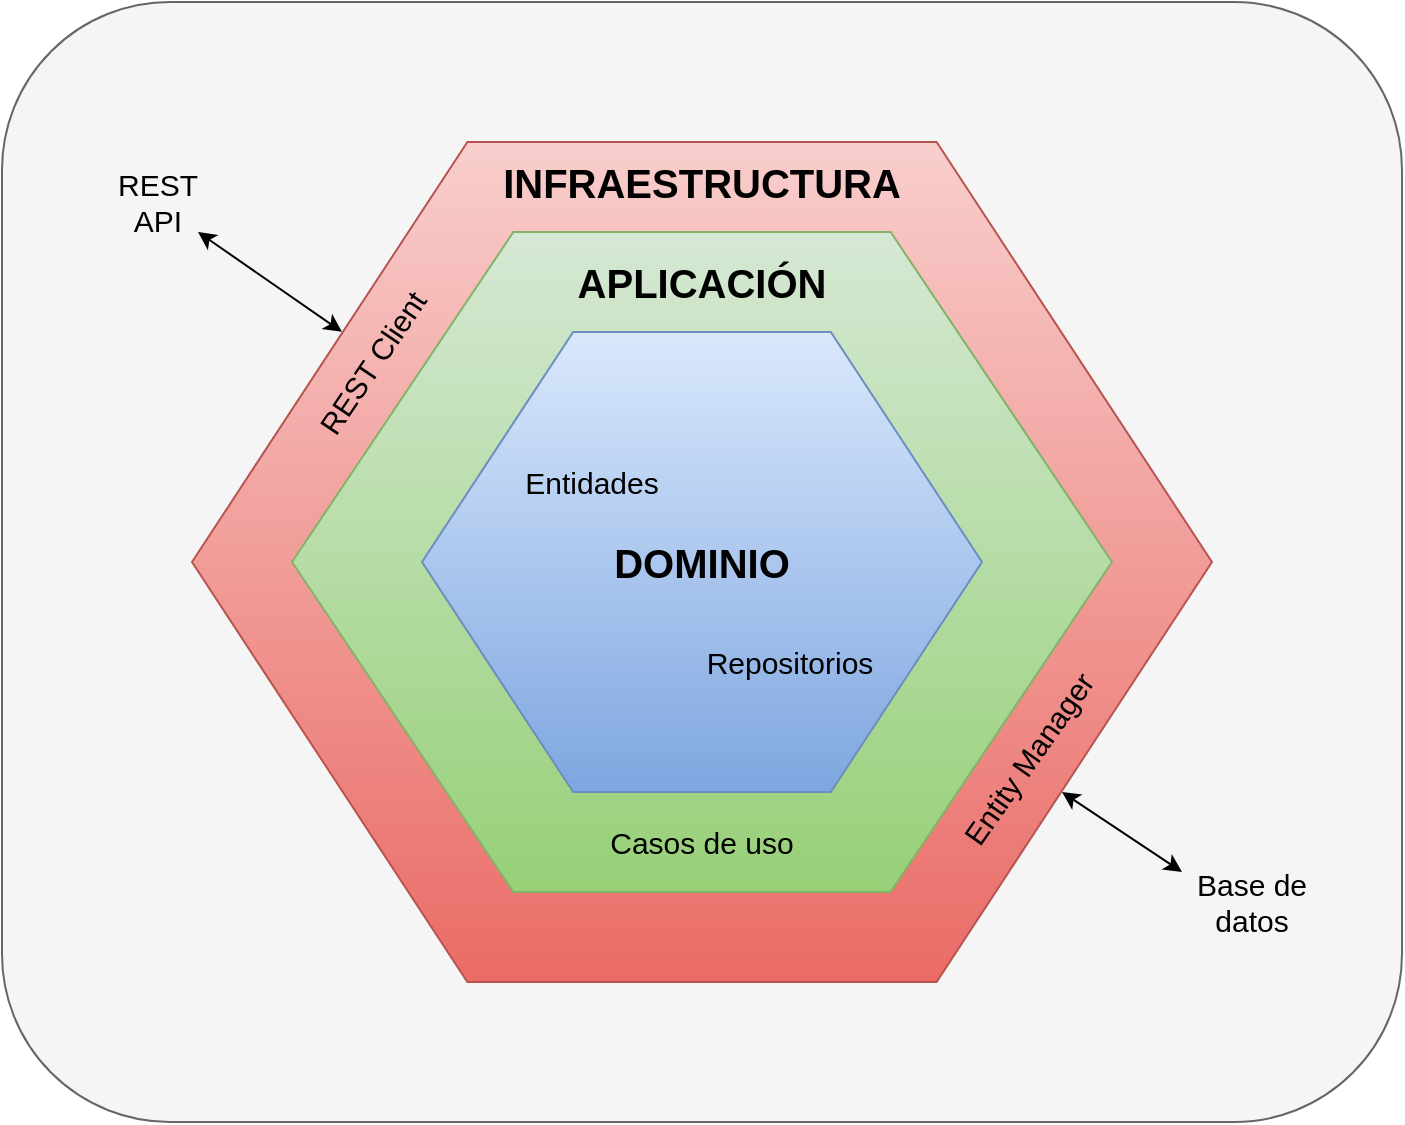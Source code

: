 <mxfile version="15.8.2" type="device"><diagram id="J8h98rFYvVoLog7I8H5e" name="Page-1"><mxGraphModel dx="1422" dy="705" grid="1" gridSize="10" guides="1" tooltips="1" connect="1" arrows="1" fold="1" page="1" pageScale="1" pageWidth="827" pageHeight="1169" math="0" shadow="0"><root><mxCell id="0"/><mxCell id="1" parent="0"/><mxCell id="SDTWWunBrLSMkMAkqNeb-23" value="" style="rounded=1;whiteSpace=wrap;html=1;fontSize=15;fillColor=#f5f5f5;fontColor=#333333;strokeColor=#666666;" vertex="1" parent="1"><mxGeometry x="20" y="45" width="700" height="560" as="geometry"/></mxCell><mxCell id="SDTWWunBrLSMkMAkqNeb-10" value="" style="verticalLabelPosition=bottom;verticalAlign=top;html=1;shape=hexagon;perimeter=hexagonPerimeter2;arcSize=6;size=0.27;fillColor=#f8cecc;strokeColor=#b85450;gradientColor=#ea6b66;" vertex="1" parent="1"><mxGeometry x="115" y="115" width="510" height="420" as="geometry"/></mxCell><mxCell id="SDTWWunBrLSMkMAkqNeb-8" value="" style="verticalLabelPosition=bottom;verticalAlign=top;html=1;shape=hexagon;perimeter=hexagonPerimeter2;arcSize=6;size=0.27;fillColor=#d5e8d4;strokeColor=#82b366;gradientColor=#97d077;" vertex="1" parent="1"><mxGeometry x="165" y="160" width="410" height="330" as="geometry"/></mxCell><mxCell id="SDTWWunBrLSMkMAkqNeb-6" value="" style="verticalLabelPosition=bottom;verticalAlign=top;html=1;shape=hexagon;perimeter=hexagonPerimeter2;arcSize=6;size=0.27;fillColor=#dae8fc;strokeColor=#6c8ebf;gradientColor=#7ea6e0;" vertex="1" parent="1"><mxGeometry x="230" y="210" width="280" height="230" as="geometry"/></mxCell><mxCell id="SDTWWunBrLSMkMAkqNeb-7" value="&lt;b&gt;&lt;font style=&quot;font-size: 20px&quot;&gt;DOMINIO&lt;/font&gt;&lt;/b&gt;" style="text;html=1;strokeColor=none;fillColor=none;align=center;verticalAlign=middle;whiteSpace=wrap;rounded=0;" vertex="1" parent="1"><mxGeometry x="340" y="310" width="60" height="30" as="geometry"/></mxCell><mxCell id="SDTWWunBrLSMkMAkqNeb-9" value="&lt;b&gt;&lt;font style=&quot;font-size: 20px&quot;&gt;APLICACIÓN&lt;/font&gt;&lt;/b&gt;" style="text;html=1;strokeColor=none;fillColor=none;align=center;verticalAlign=middle;whiteSpace=wrap;rounded=0;" vertex="1" parent="1"><mxGeometry x="340" y="170" width="60" height="30" as="geometry"/></mxCell><mxCell id="SDTWWunBrLSMkMAkqNeb-11" value="&lt;b&gt;&lt;font style=&quot;font-size: 20px&quot;&gt;INFRAESTRUCTURA&lt;/font&gt;&lt;/b&gt;" style="text;html=1;strokeColor=none;fillColor=none;align=center;verticalAlign=middle;whiteSpace=wrap;rounded=0;" vertex="1" parent="1"><mxGeometry x="340" y="120" width="60" height="30" as="geometry"/></mxCell><mxCell id="SDTWWunBrLSMkMAkqNeb-14" value="Casos de uso" style="text;html=1;strokeColor=none;fillColor=none;align=center;verticalAlign=middle;whiteSpace=wrap;rounded=0;fontSize=15;" vertex="1" parent="1"><mxGeometry x="305" y="450" width="130" height="30" as="geometry"/></mxCell><mxCell id="SDTWWunBrLSMkMAkqNeb-15" value="Repositorios" style="text;html=1;strokeColor=none;fillColor=none;align=center;verticalAlign=middle;whiteSpace=wrap;rounded=0;fontSize=15;" vertex="1" parent="1"><mxGeometry x="349" y="360" width="130" height="30" as="geometry"/></mxCell><mxCell id="SDTWWunBrLSMkMAkqNeb-16" value="Entidades" style="text;html=1;strokeColor=none;fillColor=none;align=center;verticalAlign=middle;whiteSpace=wrap;rounded=0;fontSize=15;" vertex="1" parent="1"><mxGeometry x="250" y="270" width="130" height="30" as="geometry"/></mxCell><mxCell id="SDTWWunBrLSMkMAkqNeb-21" value="REST Client" style="text;html=1;strokeColor=none;fillColor=none;align=center;verticalAlign=middle;whiteSpace=wrap;rounded=0;fontSize=15;rotation=-56;" vertex="1" parent="1"><mxGeometry x="140" y="210" width="130" height="30" as="geometry"/></mxCell><mxCell id="SDTWWunBrLSMkMAkqNeb-22" value="Entity Manager" style="text;html=1;strokeColor=none;fillColor=none;align=center;verticalAlign=middle;whiteSpace=wrap;rounded=0;fontSize=15;rotation=-55;" vertex="1" parent="1"><mxGeometry x="468" y="408" width="130" height="30" as="geometry"/></mxCell><mxCell id="SDTWWunBrLSMkMAkqNeb-26" value="REST&lt;br&gt;API" style="text;html=1;strokeColor=none;fillColor=none;align=center;verticalAlign=middle;whiteSpace=wrap;rounded=0;fontSize=15;" vertex="1" parent="1"><mxGeometry x="78" y="130" width="40" height="30" as="geometry"/></mxCell><mxCell id="SDTWWunBrLSMkMAkqNeb-27" value="" style="endArrow=classic;startArrow=classic;html=1;rounded=0;fontSize=15;entryX=0.147;entryY=0.226;entryDx=0;entryDy=0;entryPerimeter=0;exitX=1;exitY=1;exitDx=0;exitDy=0;" edge="1" parent="1" source="SDTWWunBrLSMkMAkqNeb-26" target="SDTWWunBrLSMkMAkqNeb-10"><mxGeometry width="50" height="50" relative="1" as="geometry"><mxPoint x="130" y="470" as="sourcePoint"/><mxPoint x="170" y="430" as="targetPoint"/></mxGeometry></mxCell><mxCell id="SDTWWunBrLSMkMAkqNeb-28" value="Base de datos" style="text;html=1;strokeColor=none;fillColor=none;align=center;verticalAlign=middle;whiteSpace=wrap;rounded=0;fontSize=15;" vertex="1" parent="1"><mxGeometry x="610" y="480" width="70" height="30" as="geometry"/></mxCell><mxCell id="SDTWWunBrLSMkMAkqNeb-30" value="" style="endArrow=classic;startArrow=classic;html=1;rounded=0;fontSize=15;entryX=0;entryY=0;entryDx=0;entryDy=0;" edge="1" parent="1" target="SDTWWunBrLSMkMAkqNeb-28"><mxGeometry width="50" height="50" relative="1" as="geometry"><mxPoint x="550" y="440" as="sourcePoint"/><mxPoint x="440" y="290" as="targetPoint"/></mxGeometry></mxCell></root></mxGraphModel></diagram></mxfile>